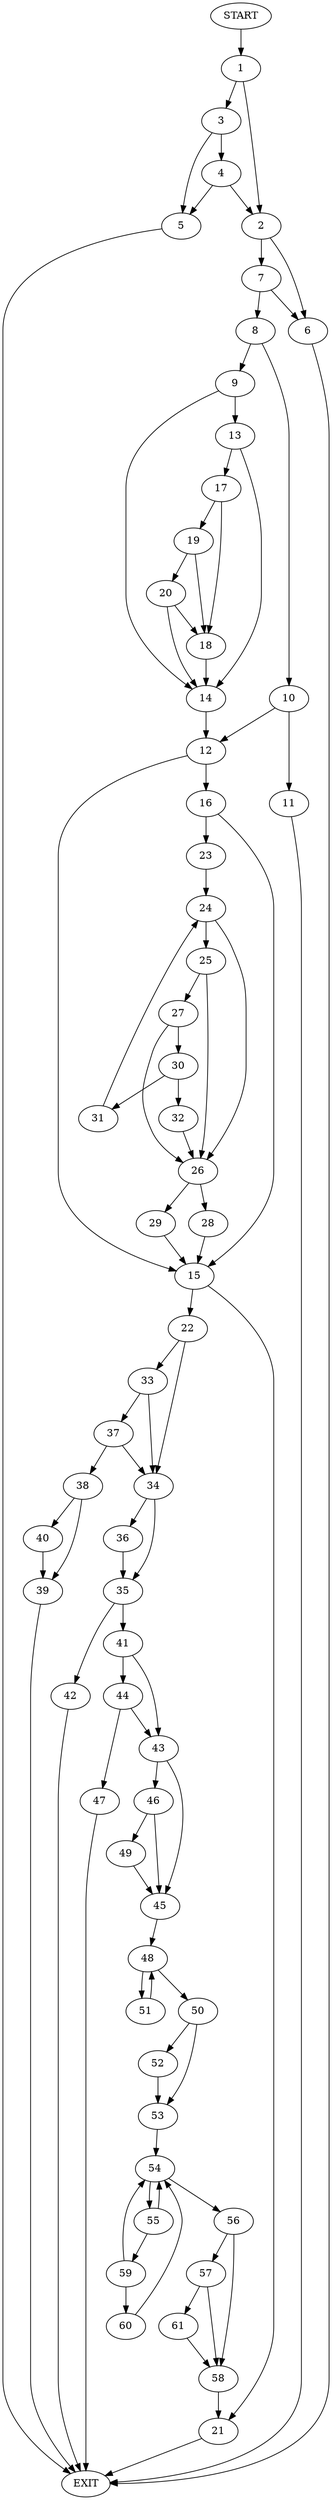 digraph {
0 [label="START"]
62 [label="EXIT"]
0 -> 1
1 -> 2
1 -> 3
3 -> 4
3 -> 5
2 -> 6
2 -> 7
4 -> 5
4 -> 2
5 -> 62
7 -> 6
7 -> 8
6 -> 62
8 -> 9
8 -> 10
10 -> 11
10 -> 12
9 -> 13
9 -> 14
11 -> 62
12 -> 15
12 -> 16
13 -> 14
13 -> 17
14 -> 12
17 -> 18
17 -> 19
19 -> 20
19 -> 18
18 -> 14
20 -> 14
20 -> 18
15 -> 21
15 -> 22
16 -> 15
16 -> 23
23 -> 24
24 -> 25
24 -> 26
25 -> 26
25 -> 27
26 -> 28
26 -> 29
27 -> 26
27 -> 30
30 -> 31
30 -> 32
32 -> 26
31 -> 24
29 -> 15
28 -> 15
21 -> 62
22 -> 33
22 -> 34
34 -> 35
34 -> 36
33 -> 37
33 -> 34
37 -> 34
37 -> 38
38 -> 39
38 -> 40
39 -> 62
40 -> 39
36 -> 35
35 -> 41
35 -> 42
42 -> 62
41 -> 43
41 -> 44
43 -> 45
43 -> 46
44 -> 43
44 -> 47
47 -> 62
45 -> 48
46 -> 49
46 -> 45
49 -> 45
48 -> 50
48 -> 51
51 -> 48
50 -> 52
50 -> 53
52 -> 53
53 -> 54
54 -> 55
54 -> 56
56 -> 57
56 -> 58
55 -> 59
55 -> 54
59 -> 60
59 -> 54
60 -> 54
58 -> 21
57 -> 61
57 -> 58
61 -> 58
}
